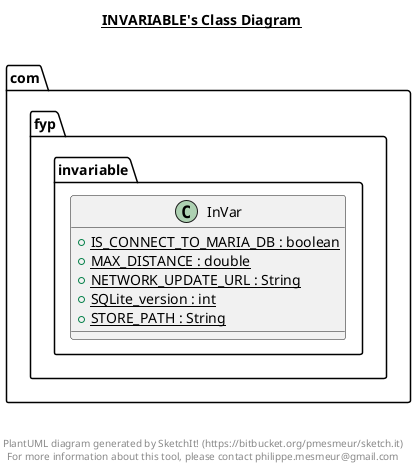 @startuml

title __INVARIABLE's Class Diagram__\n

  namespace com.fyp {
    namespace invariable {
      class com.fyp.invariable.InVar {
          {static} + IS_CONNECT_TO_MARIA_DB : boolean
          {static} + MAX_DISTANCE : double
          {static} + NETWORK_UPDATE_URL : String
          {static} + SQLite_version : int
          {static} + STORE_PATH : String
      }
    }
  }
  



right footer


PlantUML diagram generated by SketchIt! (https://bitbucket.org/pmesmeur/sketch.it)
For more information about this tool, please contact philippe.mesmeur@gmail.com
endfooter

@enduml
